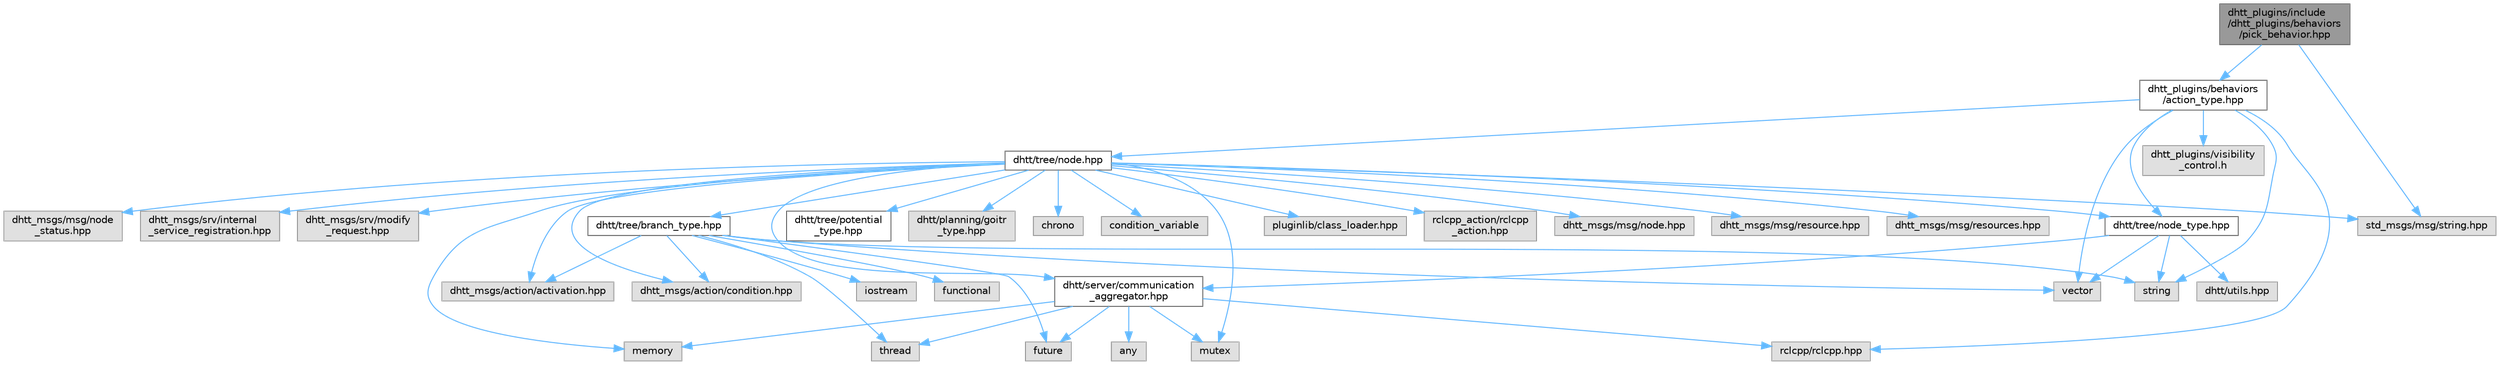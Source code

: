 digraph "dhtt_plugins/include/dhtt_plugins/behaviors/pick_behavior.hpp"
{
 // LATEX_PDF_SIZE
  bgcolor="transparent";
  edge [fontname=Helvetica,fontsize=10,labelfontname=Helvetica,labelfontsize=10];
  node [fontname=Helvetica,fontsize=10,shape=box,height=0.2,width=0.4];
  Node1 [label="dhtt_plugins/include\l/dhtt_plugins/behaviors\l/pick_behavior.hpp",height=0.2,width=0.4,color="gray40", fillcolor="grey60", style="filled", fontcolor="black",tooltip=" "];
  Node1 -> Node2 [color="steelblue1",style="solid"];
  Node2 [label="dhtt_plugins/behaviors\l/action_type.hpp",height=0.2,width=0.4,color="grey40", fillcolor="white", style="filled",URL="$action__type_8hpp.html",tooltip=" "];
  Node2 -> Node3 [color="steelblue1",style="solid"];
  Node3 [label="dhtt_plugins/visibility\l_control.h",height=0.2,width=0.4,color="grey60", fillcolor="#E0E0E0", style="filled",tooltip=" "];
  Node2 -> Node4 [color="steelblue1",style="solid"];
  Node4 [label="rclcpp/rclcpp.hpp",height=0.2,width=0.4,color="grey60", fillcolor="#E0E0E0", style="filled",tooltip=" "];
  Node2 -> Node5 [color="steelblue1",style="solid"];
  Node5 [label="dhtt/tree/node.hpp",height=0.2,width=0.4,color="grey40", fillcolor="white", style="filled",URL="$node_8hpp.html",tooltip=" "];
  Node5 -> Node6 [color="steelblue1",style="solid"];
  Node6 [label="memory",height=0.2,width=0.4,color="grey60", fillcolor="#E0E0E0", style="filled",tooltip=" "];
  Node5 -> Node7 [color="steelblue1",style="solid"];
  Node7 [label="chrono",height=0.2,width=0.4,color="grey60", fillcolor="#E0E0E0", style="filled",tooltip=" "];
  Node5 -> Node8 [color="steelblue1",style="solid"];
  Node8 [label="condition_variable",height=0.2,width=0.4,color="grey60", fillcolor="#E0E0E0", style="filled",tooltip=" "];
  Node5 -> Node9 [color="steelblue1",style="solid"];
  Node9 [label="mutex",height=0.2,width=0.4,color="grey60", fillcolor="#E0E0E0", style="filled",tooltip=" "];
  Node5 -> Node10 [color="steelblue1",style="solid"];
  Node10 [label="pluginlib/class_loader.hpp",height=0.2,width=0.4,color="grey60", fillcolor="#E0E0E0", style="filled",tooltip=" "];
  Node5 -> Node11 [color="steelblue1",style="solid"];
  Node11 [label="rclcpp_action/rclcpp\l_action.hpp",height=0.2,width=0.4,color="grey60", fillcolor="#E0E0E0", style="filled",tooltip=" "];
  Node5 -> Node12 [color="steelblue1",style="solid"];
  Node12 [label="std_msgs/msg/string.hpp",height=0.2,width=0.4,color="grey60", fillcolor="#E0E0E0", style="filled",tooltip=" "];
  Node5 -> Node13 [color="steelblue1",style="solid"];
  Node13 [label="dhtt_msgs/msg/node.hpp",height=0.2,width=0.4,color="grey60", fillcolor="#E0E0E0", style="filled",tooltip=" "];
  Node5 -> Node14 [color="steelblue1",style="solid"];
  Node14 [label="dhtt_msgs/msg/resource.hpp",height=0.2,width=0.4,color="grey60", fillcolor="#E0E0E0", style="filled",tooltip=" "];
  Node5 -> Node15 [color="steelblue1",style="solid"];
  Node15 [label="dhtt_msgs/msg/resources.hpp",height=0.2,width=0.4,color="grey60", fillcolor="#E0E0E0", style="filled",tooltip=" "];
  Node5 -> Node16 [color="steelblue1",style="solid"];
  Node16 [label="dhtt_msgs/msg/node\l_status.hpp",height=0.2,width=0.4,color="grey60", fillcolor="#E0E0E0", style="filled",tooltip=" "];
  Node5 -> Node17 [color="steelblue1",style="solid"];
  Node17 [label="dhtt_msgs/srv/internal\l_service_registration.hpp",height=0.2,width=0.4,color="grey60", fillcolor="#E0E0E0", style="filled",tooltip=" "];
  Node5 -> Node18 [color="steelblue1",style="solid"];
  Node18 [label="dhtt_msgs/srv/modify\l_request.hpp",height=0.2,width=0.4,color="grey60", fillcolor="#E0E0E0", style="filled",tooltip=" "];
  Node5 -> Node19 [color="steelblue1",style="solid"];
  Node19 [label="dhtt_msgs/action/activation.hpp",height=0.2,width=0.4,color="grey60", fillcolor="#E0E0E0", style="filled",tooltip=" "];
  Node5 -> Node20 [color="steelblue1",style="solid"];
  Node20 [label="dhtt_msgs/action/condition.hpp",height=0.2,width=0.4,color="grey60", fillcolor="#E0E0E0", style="filled",tooltip=" "];
  Node5 -> Node21 [color="steelblue1",style="solid"];
  Node21 [label="dhtt/tree/node_type.hpp",height=0.2,width=0.4,color="grey40", fillcolor="white", style="filled",URL="$node__type_8hpp.html",tooltip=" "];
  Node21 -> Node22 [color="steelblue1",style="solid"];
  Node22 [label="vector",height=0.2,width=0.4,color="grey60", fillcolor="#E0E0E0", style="filled",tooltip=" "];
  Node21 -> Node23 [color="steelblue1",style="solid"];
  Node23 [label="string",height=0.2,width=0.4,color="grey60", fillcolor="#E0E0E0", style="filled",tooltip=" "];
  Node21 -> Node24 [color="steelblue1",style="solid"];
  Node24 [label="dhtt/utils.hpp",height=0.2,width=0.4,color="grey60", fillcolor="#E0E0E0", style="filled",tooltip=" "];
  Node21 -> Node25 [color="steelblue1",style="solid"];
  Node25 [label="dhtt/server/communication\l_aggregator.hpp",height=0.2,width=0.4,color="grey40", fillcolor="white", style="filled",URL="$communication__aggregator_8hpp.html",tooltip=" "];
  Node25 -> Node6 [color="steelblue1",style="solid"];
  Node25 -> Node26 [color="steelblue1",style="solid"];
  Node26 [label="any",height=0.2,width=0.4,color="grey60", fillcolor="#E0E0E0", style="filled",tooltip=" "];
  Node25 -> Node27 [color="steelblue1",style="solid"];
  Node27 [label="thread",height=0.2,width=0.4,color="grey60", fillcolor="#E0E0E0", style="filled",tooltip=" "];
  Node25 -> Node28 [color="steelblue1",style="solid"];
  Node28 [label="future",height=0.2,width=0.4,color="grey60", fillcolor="#E0E0E0", style="filled",tooltip=" "];
  Node25 -> Node9 [color="steelblue1",style="solid"];
  Node25 -> Node4 [color="steelblue1",style="solid"];
  Node5 -> Node29 [color="steelblue1",style="solid"];
  Node29 [label="dhtt/tree/branch_type.hpp",height=0.2,width=0.4,color="grey40", fillcolor="white", style="filled",URL="$branch__type_8hpp.html",tooltip=" "];
  Node29 -> Node30 [color="steelblue1",style="solid"];
  Node30 [label="iostream",height=0.2,width=0.4,color="grey60", fillcolor="#E0E0E0", style="filled",tooltip=" "];
  Node29 -> Node22 [color="steelblue1",style="solid"];
  Node29 -> Node23 [color="steelblue1",style="solid"];
  Node29 -> Node31 [color="steelblue1",style="solid"];
  Node31 [label="functional",height=0.2,width=0.4,color="grey60", fillcolor="#E0E0E0", style="filled",tooltip=" "];
  Node29 -> Node27 [color="steelblue1",style="solid"];
  Node29 -> Node28 [color="steelblue1",style="solid"];
  Node29 -> Node19 [color="steelblue1",style="solid"];
  Node29 -> Node20 [color="steelblue1",style="solid"];
  Node5 -> Node32 [color="steelblue1",style="solid"];
  Node32 [label="dhtt/tree/potential\l_type.hpp",height=0.2,width=0.4,color="grey40", fillcolor="white", style="filled",URL="$potential__type_8hpp.html",tooltip=" "];
  Node5 -> Node33 [color="steelblue1",style="solid"];
  Node33 [label="dhtt/planning/goitr\l_type.hpp",height=0.2,width=0.4,color="grey60", fillcolor="#E0E0E0", style="filled",tooltip=" "];
  Node5 -> Node25 [color="steelblue1",style="solid"];
  Node2 -> Node21 [color="steelblue1",style="solid"];
  Node2 -> Node22 [color="steelblue1",style="solid"];
  Node2 -> Node23 [color="steelblue1",style="solid"];
  Node1 -> Node12 [color="steelblue1",style="solid"];
}
